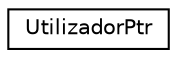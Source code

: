 digraph "Graphical Class Hierarchy"
{
  edge [fontname="Helvetica",fontsize="10",labelfontname="Helvetica",labelfontsize="10"];
  node [fontname="Helvetica",fontsize="10",shape=record];
  rankdir="LR";
  Node0 [label="UtilizadorPtr",height=0.2,width=0.4,color="black", fillcolor="white", style="filled",URL="$struct_utilizador_ptr.html"];
}

